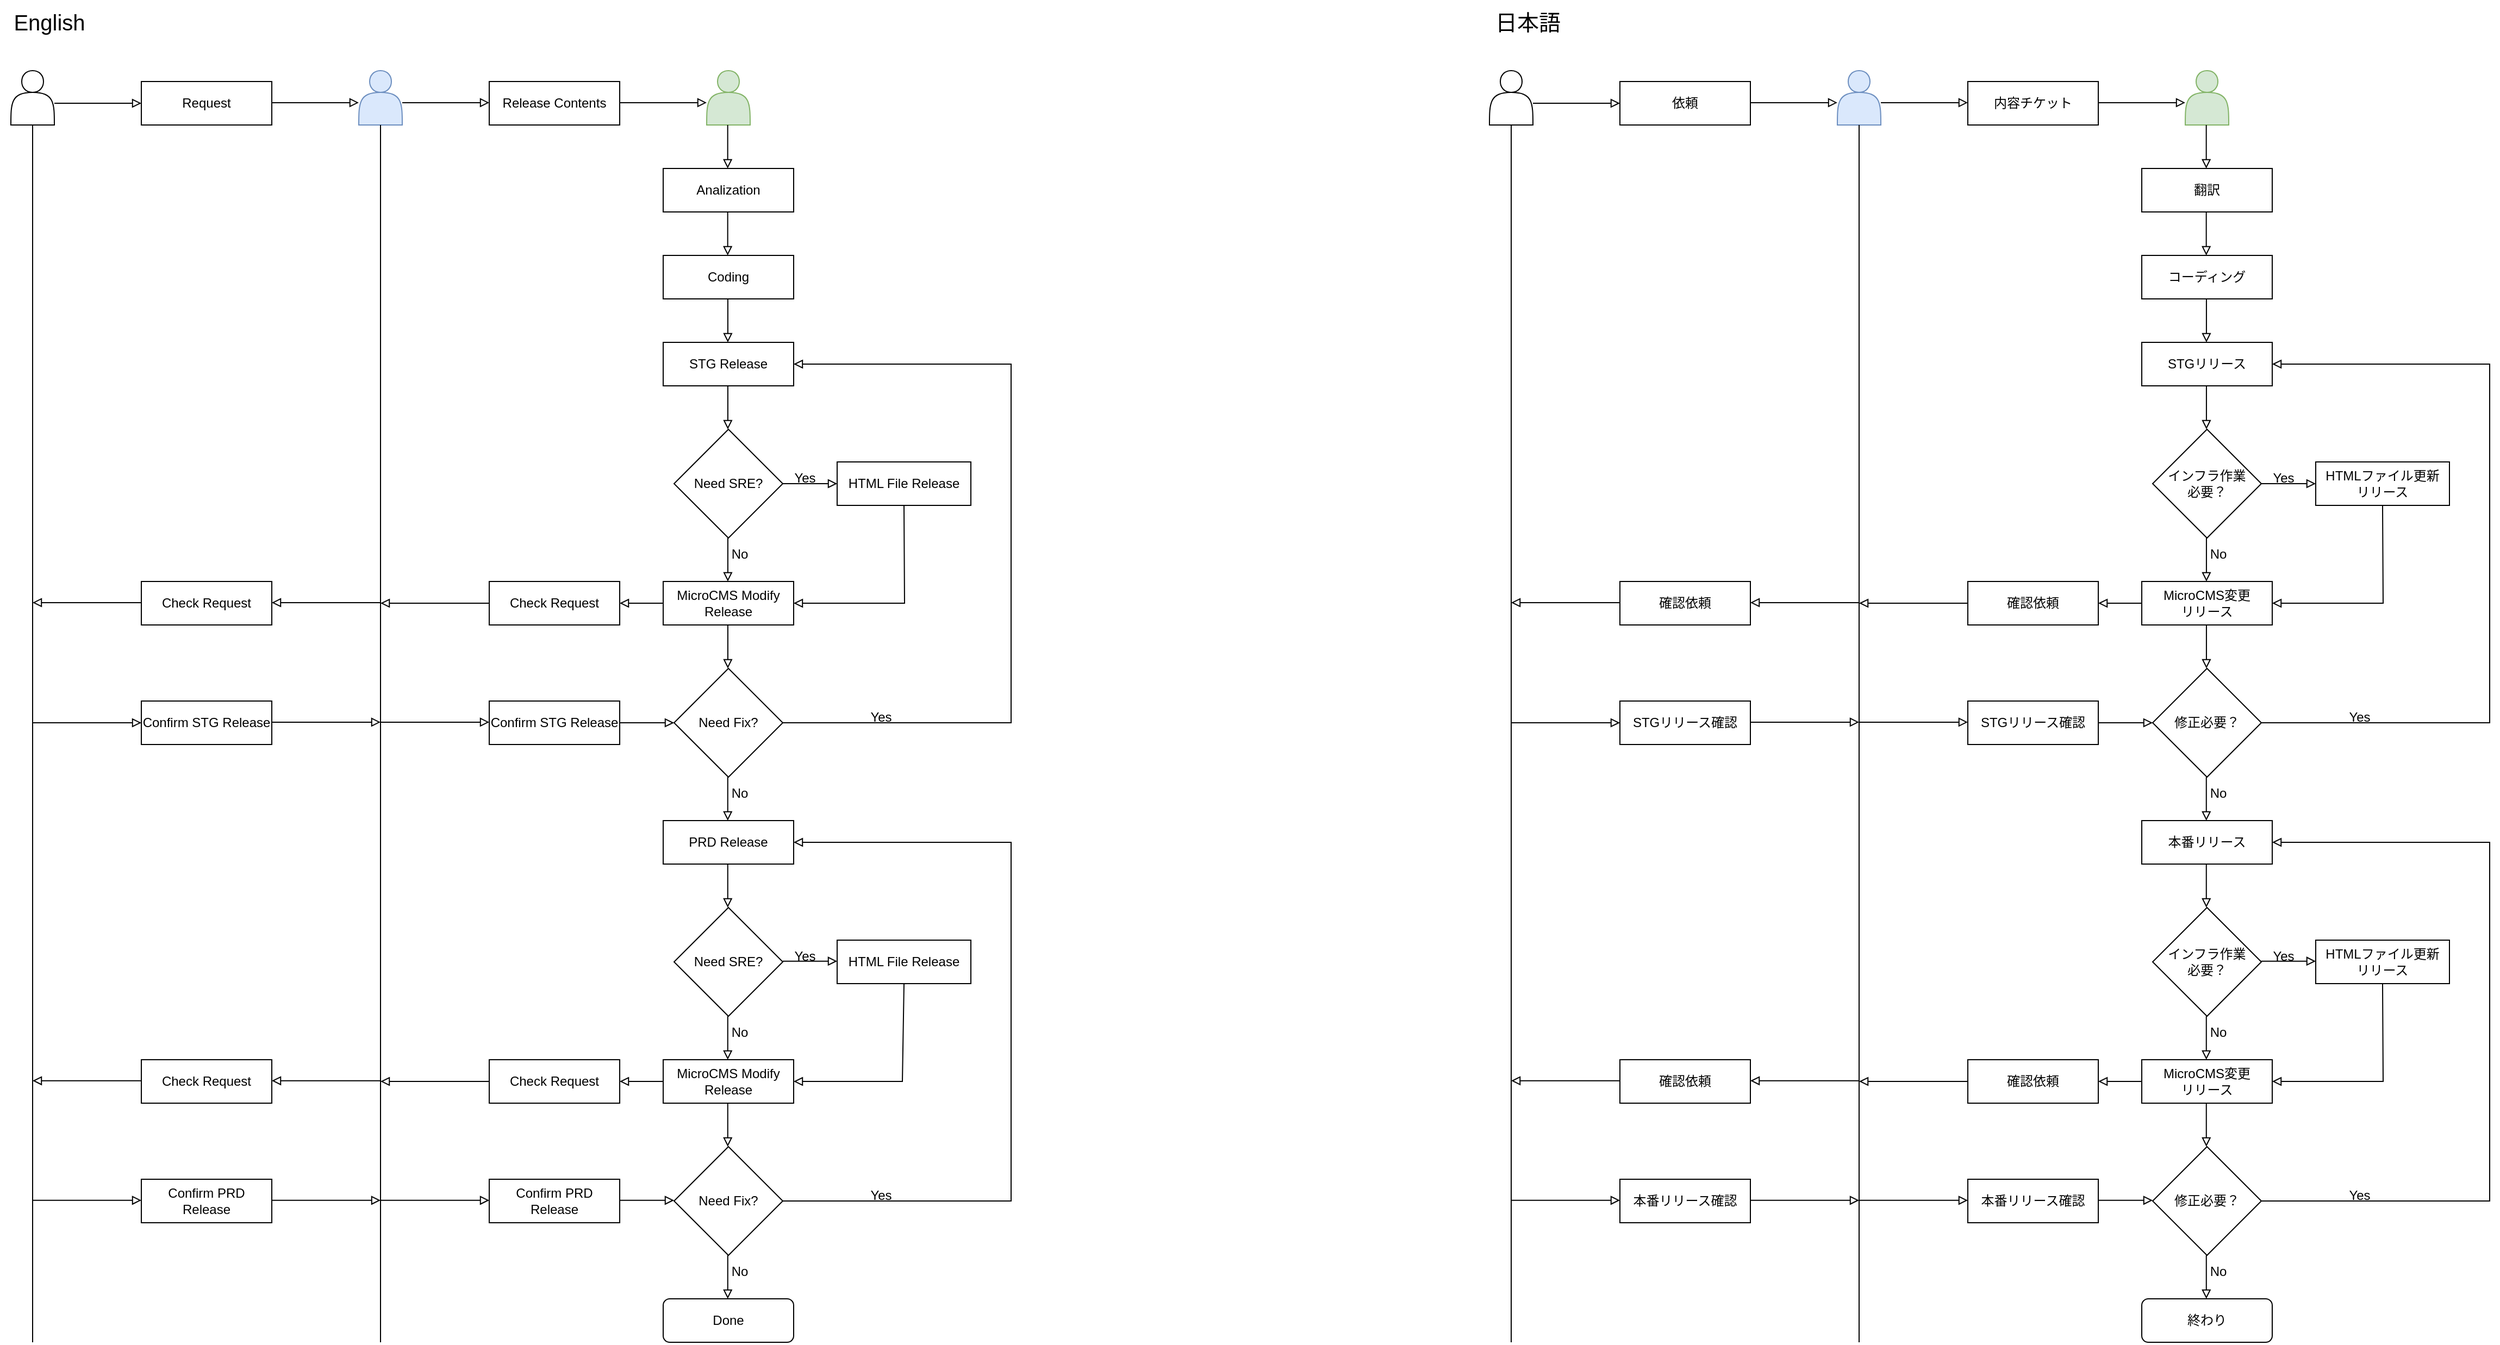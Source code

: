 <mxfile version="27.1.5">
  <diagram name="Page-1" id="25SS0v0TBwh7kEfDEy2a">
    <mxGraphModel dx="2605" dy="1803" grid="1" gridSize="10" guides="1" tooltips="1" connect="1" arrows="1" fold="1" page="0" pageScale="1" pageWidth="1654" pageHeight="1169" math="0" shadow="0">
      <root>
        <mxCell id="0" />
        <mxCell id="1" parent="0" />
        <mxCell id="z0W3k5TJHpG6s-W8FYQL-1" value="" style="shape=actor;whiteSpace=wrap;html=1;" vertex="1" parent="1">
          <mxGeometry x="40" y="-50" width="40" height="50" as="geometry" />
        </mxCell>
        <mxCell id="z0W3k5TJHpG6s-W8FYQL-2" value="" style="shape=actor;whiteSpace=wrap;html=1;fillColor=#dae8fc;strokeColor=#6c8ebf;" vertex="1" parent="1">
          <mxGeometry x="360" y="-50" width="40" height="50" as="geometry" />
        </mxCell>
        <mxCell id="z0W3k5TJHpG6s-W8FYQL-3" value="Request" style="rounded=0;whiteSpace=wrap;html=1;" vertex="1" parent="1">
          <mxGeometry x="160" y="-40" width="120" height="40" as="geometry" />
        </mxCell>
        <mxCell id="z0W3k5TJHpG6s-W8FYQL-4" value="" style="shape=actor;whiteSpace=wrap;html=1;fillColor=#d5e8d4;strokeColor=#82b366;" vertex="1" parent="1">
          <mxGeometry x="680" y="-50" width="40" height="50" as="geometry" />
        </mxCell>
        <mxCell id="z0W3k5TJHpG6s-W8FYQL-5" value="Release Contents" style="rounded=0;whiteSpace=wrap;html=1;" vertex="1" parent="1">
          <mxGeometry x="480" y="-40" width="120" height="40" as="geometry" />
        </mxCell>
        <mxCell id="z0W3k5TJHpG6s-W8FYQL-7" value="Coding" style="rounded=0;whiteSpace=wrap;html=1;" vertex="1" parent="1">
          <mxGeometry x="640" y="120" width="120" height="40" as="geometry" />
        </mxCell>
        <mxCell id="z0W3k5TJHpG6s-W8FYQL-10" value="STG Release" style="rounded=0;whiteSpace=wrap;html=1;" vertex="1" parent="1">
          <mxGeometry x="640" y="200" width="120" height="40" as="geometry" />
        </mxCell>
        <mxCell id="z0W3k5TJHpG6s-W8FYQL-11" value="Need SRE?" style="rhombus;whiteSpace=wrap;html=1;" vertex="1" parent="1">
          <mxGeometry x="650" y="280" width="100" height="100" as="geometry" />
        </mxCell>
        <mxCell id="z0W3k5TJHpG6s-W8FYQL-13" value="MicroCMS Modify Release" style="rounded=0;whiteSpace=wrap;html=1;" vertex="1" parent="1">
          <mxGeometry x="640" y="420" width="120" height="40" as="geometry" />
        </mxCell>
        <mxCell id="z0W3k5TJHpG6s-W8FYQL-14" value="HTML File Release" style="rounded=0;whiteSpace=wrap;html=1;" vertex="1" parent="1">
          <mxGeometry x="800" y="310" width="123" height="40" as="geometry" />
        </mxCell>
        <mxCell id="z0W3k5TJHpG6s-W8FYQL-16" value="Check Request" style="rounded=0;whiteSpace=wrap;html=1;" vertex="1" parent="1">
          <mxGeometry x="480" y="420" width="120" height="40" as="geometry" />
        </mxCell>
        <mxCell id="z0W3k5TJHpG6s-W8FYQL-17" value="" style="endArrow=none;html=1;rounded=0;entryX=0.5;entryY=1;entryDx=0;entryDy=0;" edge="1" parent="1" target="z0W3k5TJHpG6s-W8FYQL-2">
          <mxGeometry width="50" height="50" relative="1" as="geometry">
            <mxPoint x="380" y="1120" as="sourcePoint" />
            <mxPoint x="380" y="10" as="targetPoint" />
          </mxGeometry>
        </mxCell>
        <mxCell id="z0W3k5TJHpG6s-W8FYQL-18" value="" style="endArrow=none;html=1;rounded=0;entryX=0.5;entryY=1;entryDx=0;entryDy=0;" edge="1" parent="1" target="z0W3k5TJHpG6s-W8FYQL-1">
          <mxGeometry width="50" height="50" relative="1" as="geometry">
            <mxPoint x="60" y="1120" as="sourcePoint" />
            <mxPoint x="59.5" y="90" as="targetPoint" />
          </mxGeometry>
        </mxCell>
        <mxCell id="z0W3k5TJHpG6s-W8FYQL-19" value="Check Request" style="rounded=0;whiteSpace=wrap;html=1;" vertex="1" parent="1">
          <mxGeometry x="160" y="420" width="120" height="40" as="geometry" />
        </mxCell>
        <mxCell id="z0W3k5TJHpG6s-W8FYQL-20" value="Confirm STG Release" style="rounded=0;whiteSpace=wrap;html=1;" vertex="1" parent="1">
          <mxGeometry x="160" y="530" width="120" height="40" as="geometry" />
        </mxCell>
        <mxCell id="z0W3k5TJHpG6s-W8FYQL-21" value="Confirm STG Release" style="rounded=0;whiteSpace=wrap;html=1;" vertex="1" parent="1">
          <mxGeometry x="480" y="530" width="120" height="40" as="geometry" />
        </mxCell>
        <mxCell id="z0W3k5TJHpG6s-W8FYQL-23" value="Need SRE?" style="rhombus;whiteSpace=wrap;html=1;" vertex="1" parent="1">
          <mxGeometry x="650" y="720" width="100" height="100" as="geometry" />
        </mxCell>
        <mxCell id="z0W3k5TJHpG6s-W8FYQL-24" value="Need Fix?" style="rhombus;whiteSpace=wrap;html=1;" vertex="1" parent="1">
          <mxGeometry x="650" y="500" width="100" height="100" as="geometry" />
        </mxCell>
        <mxCell id="z0W3k5TJHpG6s-W8FYQL-25" value="PRD Release" style="rounded=0;whiteSpace=wrap;html=1;" vertex="1" parent="1">
          <mxGeometry x="640" y="640" width="120" height="40" as="geometry" />
        </mxCell>
        <mxCell id="z0W3k5TJHpG6s-W8FYQL-26" value="HTML File Release" style="rounded=0;whiteSpace=wrap;html=1;" vertex="1" parent="1">
          <mxGeometry x="800" y="750" width="123" height="40" as="geometry" />
        </mxCell>
        <mxCell id="z0W3k5TJHpG6s-W8FYQL-27" value="MicroCMS Modify Release" style="rounded=0;whiteSpace=wrap;html=1;" vertex="1" parent="1">
          <mxGeometry x="640" y="860" width="120" height="40" as="geometry" />
        </mxCell>
        <mxCell id="z0W3k5TJHpG6s-W8FYQL-28" value="Check Request" style="rounded=0;whiteSpace=wrap;html=1;" vertex="1" parent="1">
          <mxGeometry x="480" y="860" width="120" height="40" as="geometry" />
        </mxCell>
        <mxCell id="z0W3k5TJHpG6s-W8FYQL-29" value="Check Request" style="rounded=0;whiteSpace=wrap;html=1;" vertex="1" parent="1">
          <mxGeometry x="160" y="860" width="120" height="40" as="geometry" />
        </mxCell>
        <mxCell id="z0W3k5TJHpG6s-W8FYQL-30" value="Confirm PRD Release" style="rounded=0;whiteSpace=wrap;html=1;" vertex="1" parent="1">
          <mxGeometry x="160" y="970" width="120" height="40" as="geometry" />
        </mxCell>
        <mxCell id="z0W3k5TJHpG6s-W8FYQL-31" value="Confirm PRD Release" style="rounded=0;whiteSpace=wrap;html=1;" vertex="1" parent="1">
          <mxGeometry x="480" y="970" width="120" height="40" as="geometry" />
        </mxCell>
        <mxCell id="z0W3k5TJHpG6s-W8FYQL-32" value="Need Fix?" style="rhombus;whiteSpace=wrap;html=1;" vertex="1" parent="1">
          <mxGeometry x="650" y="940" width="100" height="100" as="geometry" />
        </mxCell>
        <mxCell id="z0W3k5TJHpG6s-W8FYQL-34" value="" style="endArrow=block;html=1;rounded=0;endFill=0;entryX=0;entryY=0.5;entryDx=0;entryDy=0;" edge="1" parent="1" target="z0W3k5TJHpG6s-W8FYQL-3">
          <mxGeometry width="50" height="50" relative="1" as="geometry">
            <mxPoint x="80" y="-20" as="sourcePoint" />
            <mxPoint x="150" y="-20" as="targetPoint" />
          </mxGeometry>
        </mxCell>
        <mxCell id="z0W3k5TJHpG6s-W8FYQL-35" value="" style="endArrow=block;html=1;rounded=0;endFill=0;entryX=0;entryY=0.5;entryDx=0;entryDy=0;" edge="1" parent="1">
          <mxGeometry width="50" height="50" relative="1" as="geometry">
            <mxPoint x="280" y="-20.53" as="sourcePoint" />
            <mxPoint x="360" y="-20.53" as="targetPoint" />
          </mxGeometry>
        </mxCell>
        <mxCell id="z0W3k5TJHpG6s-W8FYQL-36" value="" style="endArrow=block;html=1;rounded=0;endFill=0;entryX=0;entryY=0.5;entryDx=0;entryDy=0;" edge="1" parent="1">
          <mxGeometry width="50" height="50" relative="1" as="geometry">
            <mxPoint x="400" y="-20.53" as="sourcePoint" />
            <mxPoint x="480" y="-20.53" as="targetPoint" />
          </mxGeometry>
        </mxCell>
        <mxCell id="z0W3k5TJHpG6s-W8FYQL-37" value="" style="endArrow=block;html=1;rounded=0;endFill=0;entryX=0;entryY=0.5;entryDx=0;entryDy=0;" edge="1" parent="1">
          <mxGeometry width="50" height="50" relative="1" as="geometry">
            <mxPoint x="600" y="-20.53" as="sourcePoint" />
            <mxPoint x="680" y="-20.53" as="targetPoint" />
          </mxGeometry>
        </mxCell>
        <mxCell id="z0W3k5TJHpG6s-W8FYQL-40" value="" style="endArrow=block;html=1;rounded=0;endFill=0;" edge="1" parent="1">
          <mxGeometry width="50" height="50" relative="1" as="geometry">
            <mxPoint x="699.47" y="160" as="sourcePoint" />
            <mxPoint x="699.47" y="200" as="targetPoint" />
          </mxGeometry>
        </mxCell>
        <mxCell id="z0W3k5TJHpG6s-W8FYQL-41" value="" style="endArrow=block;html=1;rounded=0;endFill=0;" edge="1" parent="1">
          <mxGeometry width="50" height="50" relative="1" as="geometry">
            <mxPoint x="699.47" y="240" as="sourcePoint" />
            <mxPoint x="699.47" y="280" as="targetPoint" />
          </mxGeometry>
        </mxCell>
        <mxCell id="z0W3k5TJHpG6s-W8FYQL-42" value="" style="endArrow=block;html=1;rounded=0;endFill=0;" edge="1" parent="1">
          <mxGeometry width="50" height="50" relative="1" as="geometry">
            <mxPoint x="699.47" y="380" as="sourcePoint" />
            <mxPoint x="699.47" y="420" as="targetPoint" />
          </mxGeometry>
        </mxCell>
        <mxCell id="z0W3k5TJHpG6s-W8FYQL-43" value="" style="endArrow=block;html=1;rounded=0;endFill=0;" edge="1" parent="1">
          <mxGeometry width="50" height="50" relative="1" as="geometry">
            <mxPoint x="699.47" y="460" as="sourcePoint" />
            <mxPoint x="699.47" y="500" as="targetPoint" />
          </mxGeometry>
        </mxCell>
        <mxCell id="z0W3k5TJHpG6s-W8FYQL-44" value="" style="endArrow=block;html=1;rounded=0;endFill=0;exitX=0;exitY=0.5;exitDx=0;exitDy=0;entryX=1;entryY=0.5;entryDx=0;entryDy=0;" edge="1" parent="1" source="z0W3k5TJHpG6s-W8FYQL-13" target="z0W3k5TJHpG6s-W8FYQL-16">
          <mxGeometry width="50" height="50" relative="1" as="geometry">
            <mxPoint x="800" y="460" as="sourcePoint" />
            <mxPoint x="800" y="500" as="targetPoint" />
          </mxGeometry>
        </mxCell>
        <mxCell id="z0W3k5TJHpG6s-W8FYQL-45" value="" style="endArrow=block;html=1;rounded=0;endFill=0;exitX=0;exitY=0.5;exitDx=0;exitDy=0;" edge="1" parent="1" source="z0W3k5TJHpG6s-W8FYQL-16">
          <mxGeometry width="50" height="50" relative="1" as="geometry">
            <mxPoint x="870" y="420" as="sourcePoint" />
            <mxPoint x="380" y="440" as="targetPoint" />
          </mxGeometry>
        </mxCell>
        <mxCell id="z0W3k5TJHpG6s-W8FYQL-46" value="" style="endArrow=block;html=1;rounded=0;endFill=0;exitX=0;exitY=0.5;exitDx=0;exitDy=0;" edge="1" parent="1">
          <mxGeometry width="50" height="50" relative="1" as="geometry">
            <mxPoint x="380" y="439.47" as="sourcePoint" />
            <mxPoint x="280" y="439.47" as="targetPoint" />
          </mxGeometry>
        </mxCell>
        <mxCell id="z0W3k5TJHpG6s-W8FYQL-47" value="" style="endArrow=block;html=1;rounded=0;endFill=0;exitX=0;exitY=0.5;exitDx=0;exitDy=0;" edge="1" parent="1">
          <mxGeometry width="50" height="50" relative="1" as="geometry">
            <mxPoint x="160" y="439.47" as="sourcePoint" />
            <mxPoint x="60" y="439.47" as="targetPoint" />
          </mxGeometry>
        </mxCell>
        <mxCell id="z0W3k5TJHpG6s-W8FYQL-48" value="" style="endArrow=block;html=1;rounded=0;endFill=0;entryX=0;entryY=0.5;entryDx=0;entryDy=0;" edge="1" parent="1" target="z0W3k5TJHpG6s-W8FYQL-20">
          <mxGeometry width="50" height="50" relative="1" as="geometry">
            <mxPoint x="60" y="550" as="sourcePoint" />
            <mxPoint x="300" y="350" as="targetPoint" />
          </mxGeometry>
        </mxCell>
        <mxCell id="z0W3k5TJHpG6s-W8FYQL-50" value="" style="endArrow=block;html=1;rounded=0;endFill=0;entryX=0;entryY=0.5;entryDx=0;entryDy=0;" edge="1" parent="1">
          <mxGeometry width="50" height="50" relative="1" as="geometry">
            <mxPoint x="280" y="549.47" as="sourcePoint" />
            <mxPoint x="380" y="549.47" as="targetPoint" />
          </mxGeometry>
        </mxCell>
        <mxCell id="z0W3k5TJHpG6s-W8FYQL-51" value="" style="endArrow=block;html=1;rounded=0;endFill=0;entryX=0;entryY=0.5;entryDx=0;entryDy=0;" edge="1" parent="1">
          <mxGeometry width="50" height="50" relative="1" as="geometry">
            <mxPoint x="380" y="549.47" as="sourcePoint" />
            <mxPoint x="480" y="549.47" as="targetPoint" />
          </mxGeometry>
        </mxCell>
        <mxCell id="z0W3k5TJHpG6s-W8FYQL-52" value="" style="endArrow=block;html=1;rounded=0;endFill=0;exitX=1;exitY=0.5;exitDx=0;exitDy=0;entryX=0;entryY=0.5;entryDx=0;entryDy=0;" edge="1" parent="1" source="z0W3k5TJHpG6s-W8FYQL-21" target="z0W3k5TJHpG6s-W8FYQL-24">
          <mxGeometry width="50" height="50" relative="1" as="geometry">
            <mxPoint x="660" y="510" as="sourcePoint" />
            <mxPoint x="620" y="510" as="targetPoint" />
          </mxGeometry>
        </mxCell>
        <mxCell id="z0W3k5TJHpG6s-W8FYQL-53" value="" style="endArrow=block;html=1;rounded=0;endFill=0;exitX=1;exitY=0.5;exitDx=0;exitDy=0;entryX=1;entryY=0.5;entryDx=0;entryDy=0;" edge="1" parent="1" source="z0W3k5TJHpG6s-W8FYQL-24" target="z0W3k5TJHpG6s-W8FYQL-10">
          <mxGeometry width="50" height="50" relative="1" as="geometry">
            <mxPoint x="870" y="530" as="sourcePoint" />
            <mxPoint x="830" y="530" as="targetPoint" />
            <Array as="points">
              <mxPoint x="960" y="550" />
              <mxPoint x="960" y="220" />
            </Array>
          </mxGeometry>
        </mxCell>
        <mxCell id="z0W3k5TJHpG6s-W8FYQL-55" value="" style="endArrow=block;html=1;rounded=0;endFill=0;exitX=1;exitY=0.5;exitDx=0;exitDy=0;entryX=0;entryY=0.5;entryDx=0;entryDy=0;" edge="1" parent="1" source="z0W3k5TJHpG6s-W8FYQL-11" target="z0W3k5TJHpG6s-W8FYQL-14">
          <mxGeometry width="50" height="50" relative="1" as="geometry">
            <mxPoint x="870" y="420" as="sourcePoint" />
            <mxPoint x="830" y="420" as="targetPoint" />
          </mxGeometry>
        </mxCell>
        <mxCell id="z0W3k5TJHpG6s-W8FYQL-56" value="Done" style="rounded=1;whiteSpace=wrap;html=1;" vertex="1" parent="1">
          <mxGeometry x="640" y="1080" width="120" height="40" as="geometry" />
        </mxCell>
        <mxCell id="z0W3k5TJHpG6s-W8FYQL-57" value="" style="endArrow=block;html=1;rounded=0;endFill=0;" edge="1" parent="1">
          <mxGeometry width="50" height="50" relative="1" as="geometry">
            <mxPoint x="699.38" y="600" as="sourcePoint" />
            <mxPoint x="699.38" y="640" as="targetPoint" />
          </mxGeometry>
        </mxCell>
        <mxCell id="z0W3k5TJHpG6s-W8FYQL-58" value="" style="endArrow=block;html=1;rounded=0;endFill=0;" edge="1" parent="1">
          <mxGeometry width="50" height="50" relative="1" as="geometry">
            <mxPoint x="699.38" y="680" as="sourcePoint" />
            <mxPoint x="699.38" y="720" as="targetPoint" />
          </mxGeometry>
        </mxCell>
        <mxCell id="z0W3k5TJHpG6s-W8FYQL-59" value="" style="endArrow=block;html=1;rounded=0;endFill=0;" edge="1" parent="1">
          <mxGeometry width="50" height="50" relative="1" as="geometry">
            <mxPoint x="699.38" y="820" as="sourcePoint" />
            <mxPoint x="699.38" y="860" as="targetPoint" />
          </mxGeometry>
        </mxCell>
        <mxCell id="z0W3k5TJHpG6s-W8FYQL-60" value="" style="endArrow=block;html=1;rounded=0;endFill=0;" edge="1" parent="1">
          <mxGeometry width="50" height="50" relative="1" as="geometry">
            <mxPoint x="699.38" y="900" as="sourcePoint" />
            <mxPoint x="699.38" y="940" as="targetPoint" />
          </mxGeometry>
        </mxCell>
        <mxCell id="z0W3k5TJHpG6s-W8FYQL-61" value="" style="endArrow=block;html=1;rounded=0;endFill=0;" edge="1" parent="1">
          <mxGeometry width="50" height="50" relative="1" as="geometry">
            <mxPoint x="699.38" y="1040" as="sourcePoint" />
            <mxPoint x="699.38" y="1080" as="targetPoint" />
          </mxGeometry>
        </mxCell>
        <mxCell id="z0W3k5TJHpG6s-W8FYQL-62" value="" style="endArrow=block;html=1;rounded=0;endFill=0;exitX=1;exitY=0.5;exitDx=0;exitDy=0;entryX=1;entryY=0.5;entryDx=0;entryDy=0;" edge="1" parent="1" source="z0W3k5TJHpG6s-W8FYQL-32" target="z0W3k5TJHpG6s-W8FYQL-25">
          <mxGeometry width="50" height="50" relative="1" as="geometry">
            <mxPoint x="910" y="980" as="sourcePoint" />
            <mxPoint x="910" y="1020" as="targetPoint" />
            <Array as="points">
              <mxPoint x="960" y="990" />
              <mxPoint x="960" y="660" />
            </Array>
          </mxGeometry>
        </mxCell>
        <mxCell id="z0W3k5TJHpG6s-W8FYQL-63" value="" style="endArrow=block;html=1;rounded=0;endFill=0;exitX=0.5;exitY=1;exitDx=0;exitDy=0;entryX=1;entryY=0.5;entryDx=0;entryDy=0;" edge="1" parent="1" source="z0W3k5TJHpG6s-W8FYQL-14" target="z0W3k5TJHpG6s-W8FYQL-13">
          <mxGeometry width="50" height="50" relative="1" as="geometry">
            <mxPoint x="840" y="400" as="sourcePoint" />
            <mxPoint x="890" y="400" as="targetPoint" />
            <Array as="points">
              <mxPoint x="862" y="440" />
            </Array>
          </mxGeometry>
        </mxCell>
        <mxCell id="z0W3k5TJHpG6s-W8FYQL-64" value="" style="endArrow=block;html=1;rounded=0;endFill=0;entryX=1;entryY=0.5;entryDx=0;entryDy=0;exitX=0;exitY=0.5;exitDx=0;exitDy=0;" edge="1" parent="1" source="z0W3k5TJHpG6s-W8FYQL-27" target="z0W3k5TJHpG6s-W8FYQL-28">
          <mxGeometry width="50" height="50" relative="1" as="geometry">
            <mxPoint x="840" y="890" as="sourcePoint" />
            <mxPoint x="840" y="930" as="targetPoint" />
          </mxGeometry>
        </mxCell>
        <mxCell id="z0W3k5TJHpG6s-W8FYQL-65" value="" style="endArrow=block;html=1;rounded=0;endFill=0;exitX=0;exitY=0.5;exitDx=0;exitDy=0;" edge="1" parent="1" source="z0W3k5TJHpG6s-W8FYQL-28">
          <mxGeometry width="50" height="50" relative="1" as="geometry">
            <mxPoint x="870" y="890" as="sourcePoint" />
            <mxPoint x="380" y="880" as="targetPoint" />
          </mxGeometry>
        </mxCell>
        <mxCell id="z0W3k5TJHpG6s-W8FYQL-66" value="" style="endArrow=block;html=1;rounded=0;endFill=0;exitX=0;exitY=0.5;exitDx=0;exitDy=0;" edge="1" parent="1">
          <mxGeometry width="50" height="50" relative="1" as="geometry">
            <mxPoint x="380" y="879.38" as="sourcePoint" />
            <mxPoint x="280" y="879.38" as="targetPoint" />
          </mxGeometry>
        </mxCell>
        <mxCell id="z0W3k5TJHpG6s-W8FYQL-67" value="" style="endArrow=block;html=1;rounded=0;endFill=0;exitX=0;exitY=0.5;exitDx=0;exitDy=0;" edge="1" parent="1">
          <mxGeometry width="50" height="50" relative="1" as="geometry">
            <mxPoint x="160" y="879.38" as="sourcePoint" />
            <mxPoint x="60" y="879.38" as="targetPoint" />
          </mxGeometry>
        </mxCell>
        <mxCell id="z0W3k5TJHpG6s-W8FYQL-68" value="" style="endArrow=block;html=1;rounded=0;endFill=0;entryX=0;entryY=0.5;entryDx=0;entryDy=0;" edge="1" parent="1">
          <mxGeometry width="50" height="50" relative="1" as="geometry">
            <mxPoint x="60" y="989.38" as="sourcePoint" />
            <mxPoint x="160" y="989.38" as="targetPoint" />
          </mxGeometry>
        </mxCell>
        <mxCell id="z0W3k5TJHpG6s-W8FYQL-69" value="" style="endArrow=block;html=1;rounded=0;endFill=0;entryX=0;entryY=0.5;entryDx=0;entryDy=0;" edge="1" parent="1">
          <mxGeometry width="50" height="50" relative="1" as="geometry">
            <mxPoint x="280" y="989.38" as="sourcePoint" />
            <mxPoint x="380" y="989.38" as="targetPoint" />
          </mxGeometry>
        </mxCell>
        <mxCell id="z0W3k5TJHpG6s-W8FYQL-70" value="" style="endArrow=block;html=1;rounded=0;endFill=0;entryX=0;entryY=0.5;entryDx=0;entryDy=0;" edge="1" parent="1">
          <mxGeometry width="50" height="50" relative="1" as="geometry">
            <mxPoint x="380" y="989.38" as="sourcePoint" />
            <mxPoint x="480" y="989.38" as="targetPoint" />
          </mxGeometry>
        </mxCell>
        <mxCell id="z0W3k5TJHpG6s-W8FYQL-72" value="" style="endArrow=block;html=1;rounded=0;endFill=0;exitX=1;exitY=0.5;exitDx=0;exitDy=0;entryX=0;entryY=0.5;entryDx=0;entryDy=0;" edge="1" parent="1">
          <mxGeometry width="50" height="50" relative="1" as="geometry">
            <mxPoint x="600" y="989.38" as="sourcePoint" />
            <mxPoint x="650" y="989.38" as="targetPoint" />
          </mxGeometry>
        </mxCell>
        <mxCell id="z0W3k5TJHpG6s-W8FYQL-73" value="" style="endArrow=block;html=1;rounded=0;endFill=0;exitX=1;exitY=0.5;exitDx=0;exitDy=0;entryX=0;entryY=0.5;entryDx=0;entryDy=0;" edge="1" parent="1">
          <mxGeometry width="50" height="50" relative="1" as="geometry">
            <mxPoint x="750" y="769.37" as="sourcePoint" />
            <mxPoint x="800" y="769.37" as="targetPoint" />
          </mxGeometry>
        </mxCell>
        <mxCell id="z0W3k5TJHpG6s-W8FYQL-74" value="" style="endArrow=block;html=1;rounded=0;endFill=0;exitX=0.5;exitY=1;exitDx=0;exitDy=0;entryX=1;entryY=0.5;entryDx=0;entryDy=0;" edge="1" parent="1" source="z0W3k5TJHpG6s-W8FYQL-26" target="z0W3k5TJHpG6s-W8FYQL-27">
          <mxGeometry width="50" height="50" relative="1" as="geometry">
            <mxPoint x="830" y="860" as="sourcePoint" />
            <mxPoint x="880" y="860" as="targetPoint" />
            <Array as="points">
              <mxPoint x="860" y="880" />
            </Array>
          </mxGeometry>
        </mxCell>
        <mxCell id="z0W3k5TJHpG6s-W8FYQL-75" value="No" style="text;html=1;align=center;verticalAlign=middle;resizable=0;points=[];autosize=1;strokeColor=none;fillColor=none;" vertex="1" parent="1">
          <mxGeometry x="690" y="380" width="40" height="30" as="geometry" />
        </mxCell>
        <mxCell id="z0W3k5TJHpG6s-W8FYQL-76" value="Yes" style="text;html=1;align=center;verticalAlign=middle;resizable=0;points=[];autosize=1;strokeColor=none;fillColor=none;" vertex="1" parent="1">
          <mxGeometry x="750" y="310" width="40" height="30" as="geometry" />
        </mxCell>
        <mxCell id="z0W3k5TJHpG6s-W8FYQL-77" value="No" style="text;html=1;align=center;verticalAlign=middle;resizable=0;points=[];autosize=1;strokeColor=none;fillColor=none;" vertex="1" parent="1">
          <mxGeometry x="690" y="600" width="40" height="30" as="geometry" />
        </mxCell>
        <mxCell id="z0W3k5TJHpG6s-W8FYQL-78" value="Yes" style="text;html=1;align=center;verticalAlign=middle;resizable=0;points=[];autosize=1;strokeColor=none;fillColor=none;" vertex="1" parent="1">
          <mxGeometry x="820" y="530" width="40" height="30" as="geometry" />
        </mxCell>
        <mxCell id="z0W3k5TJHpG6s-W8FYQL-79" value="No" style="text;html=1;align=center;verticalAlign=middle;resizable=0;points=[];autosize=1;strokeColor=none;fillColor=none;" vertex="1" parent="1">
          <mxGeometry x="690" y="820" width="40" height="30" as="geometry" />
        </mxCell>
        <mxCell id="z0W3k5TJHpG6s-W8FYQL-80" value="Yes" style="text;html=1;align=center;verticalAlign=middle;resizable=0;points=[];autosize=1;strokeColor=none;fillColor=none;" vertex="1" parent="1">
          <mxGeometry x="750" y="750" width="40" height="30" as="geometry" />
        </mxCell>
        <mxCell id="z0W3k5TJHpG6s-W8FYQL-81" value="No" style="text;html=1;align=center;verticalAlign=middle;resizable=0;points=[];autosize=1;strokeColor=none;fillColor=none;" vertex="1" parent="1">
          <mxGeometry x="690" y="1040" width="40" height="30" as="geometry" />
        </mxCell>
        <mxCell id="z0W3k5TJHpG6s-W8FYQL-82" value="Yes" style="text;html=1;align=center;verticalAlign=middle;resizable=0;points=[];autosize=1;strokeColor=none;fillColor=none;" vertex="1" parent="1">
          <mxGeometry x="820" y="970" width="40" height="30" as="geometry" />
        </mxCell>
        <mxCell id="z0W3k5TJHpG6s-W8FYQL-83" value="Analization" style="rounded=0;whiteSpace=wrap;html=1;" vertex="1" parent="1">
          <mxGeometry x="640" y="40" width="120" height="40" as="geometry" />
        </mxCell>
        <mxCell id="z0W3k5TJHpG6s-W8FYQL-86" value="" style="endArrow=block;html=1;rounded=0;endFill=0;" edge="1" parent="1">
          <mxGeometry width="50" height="50" relative="1" as="geometry">
            <mxPoint x="699.33" y="80" as="sourcePoint" />
            <mxPoint x="699.33" y="120" as="targetPoint" />
          </mxGeometry>
        </mxCell>
        <mxCell id="z0W3k5TJHpG6s-W8FYQL-88" value="" style="endArrow=block;html=1;rounded=0;endFill=0;" edge="1" parent="1">
          <mxGeometry width="50" height="50" relative="1" as="geometry">
            <mxPoint x="699.33" as="sourcePoint" />
            <mxPoint x="699.33" y="40" as="targetPoint" />
          </mxGeometry>
        </mxCell>
        <mxCell id="z0W3k5TJHpG6s-W8FYQL-89" value="" style="shape=actor;whiteSpace=wrap;html=1;" vertex="1" parent="1">
          <mxGeometry x="1400" y="-50" width="40" height="50" as="geometry" />
        </mxCell>
        <mxCell id="z0W3k5TJHpG6s-W8FYQL-90" value="" style="shape=actor;whiteSpace=wrap;html=1;fillColor=#dae8fc;strokeColor=#6c8ebf;" vertex="1" parent="1">
          <mxGeometry x="1720" y="-50" width="40" height="50" as="geometry" />
        </mxCell>
        <mxCell id="z0W3k5TJHpG6s-W8FYQL-91" value="依頼" style="rounded=0;whiteSpace=wrap;html=1;" vertex="1" parent="1">
          <mxGeometry x="1520" y="-40" width="120" height="40" as="geometry" />
        </mxCell>
        <mxCell id="z0W3k5TJHpG6s-W8FYQL-92" value="" style="shape=actor;whiteSpace=wrap;html=1;fillColor=#d5e8d4;strokeColor=#82b366;" vertex="1" parent="1">
          <mxGeometry x="2040" y="-50" width="40" height="50" as="geometry" />
        </mxCell>
        <mxCell id="z0W3k5TJHpG6s-W8FYQL-93" value="内容チケット" style="rounded=0;whiteSpace=wrap;html=1;" vertex="1" parent="1">
          <mxGeometry x="1840" y="-40" width="120" height="40" as="geometry" />
        </mxCell>
        <mxCell id="z0W3k5TJHpG6s-W8FYQL-94" value="コーディング" style="rounded=0;whiteSpace=wrap;html=1;" vertex="1" parent="1">
          <mxGeometry x="2000" y="120" width="120" height="40" as="geometry" />
        </mxCell>
        <mxCell id="z0W3k5TJHpG6s-W8FYQL-95" value="STGリリース" style="rounded=0;whiteSpace=wrap;html=1;" vertex="1" parent="1">
          <mxGeometry x="2000" y="200" width="120" height="40" as="geometry" />
        </mxCell>
        <mxCell id="z0W3k5TJHpG6s-W8FYQL-96" value="インフラ作業&lt;br&gt;&lt;div&gt;必要？&lt;/div&gt;" style="rhombus;whiteSpace=wrap;html=1;" vertex="1" parent="1">
          <mxGeometry x="2010" y="280" width="100" height="100" as="geometry" />
        </mxCell>
        <mxCell id="z0W3k5TJHpG6s-W8FYQL-97" value="MicroCMS変更&lt;br&gt;リリース" style="rounded=0;whiteSpace=wrap;html=1;" vertex="1" parent="1">
          <mxGeometry x="2000" y="420" width="120" height="40" as="geometry" />
        </mxCell>
        <mxCell id="z0W3k5TJHpG6s-W8FYQL-98" value="HTMLファイル更新&lt;br&gt;&lt;div&gt;&lt;span style=&quot;background-color: transparent; color: light-dark(rgb(0, 0, 0), rgb(255, 255, 255));&quot;&gt;リリース&lt;/span&gt;&lt;/div&gt;" style="rounded=0;whiteSpace=wrap;html=1;" vertex="1" parent="1">
          <mxGeometry x="2160" y="310" width="123" height="40" as="geometry" />
        </mxCell>
        <mxCell id="z0W3k5TJHpG6s-W8FYQL-99" value="確認依頼" style="rounded=0;whiteSpace=wrap;html=1;" vertex="1" parent="1">
          <mxGeometry x="1840" y="420" width="120" height="40" as="geometry" />
        </mxCell>
        <mxCell id="z0W3k5TJHpG6s-W8FYQL-100" value="" style="endArrow=none;html=1;rounded=0;entryX=0.5;entryY=1;entryDx=0;entryDy=0;" edge="1" parent="1" target="z0W3k5TJHpG6s-W8FYQL-90">
          <mxGeometry width="50" height="50" relative="1" as="geometry">
            <mxPoint x="1740" y="1120" as="sourcePoint" />
            <mxPoint x="1740" y="10" as="targetPoint" />
          </mxGeometry>
        </mxCell>
        <mxCell id="z0W3k5TJHpG6s-W8FYQL-101" value="" style="endArrow=none;html=1;rounded=0;entryX=0.5;entryY=1;entryDx=0;entryDy=0;" edge="1" parent="1" target="z0W3k5TJHpG6s-W8FYQL-89">
          <mxGeometry width="50" height="50" relative="1" as="geometry">
            <mxPoint x="1420" y="1120" as="sourcePoint" />
            <mxPoint x="1419.5" y="90" as="targetPoint" />
          </mxGeometry>
        </mxCell>
        <mxCell id="z0W3k5TJHpG6s-W8FYQL-102" value="確認依頼" style="rounded=0;whiteSpace=wrap;html=1;" vertex="1" parent="1">
          <mxGeometry x="1520" y="420" width="120" height="40" as="geometry" />
        </mxCell>
        <mxCell id="z0W3k5TJHpG6s-W8FYQL-103" value="STGリリース確認" style="rounded=0;whiteSpace=wrap;html=1;" vertex="1" parent="1">
          <mxGeometry x="1520" y="530" width="120" height="40" as="geometry" />
        </mxCell>
        <mxCell id="z0W3k5TJHpG6s-W8FYQL-104" value="STGリリース確認" style="rounded=0;whiteSpace=wrap;html=1;" vertex="1" parent="1">
          <mxGeometry x="1840" y="530" width="120" height="40" as="geometry" />
        </mxCell>
        <mxCell id="z0W3k5TJHpG6s-W8FYQL-105" value="インフラ作業&lt;br&gt;&lt;div&gt;必要？&lt;/div&gt;" style="rhombus;whiteSpace=wrap;html=1;" vertex="1" parent="1">
          <mxGeometry x="2010" y="720" width="100" height="100" as="geometry" />
        </mxCell>
        <mxCell id="z0W3k5TJHpG6s-W8FYQL-106" value="修正必要？" style="rhombus;whiteSpace=wrap;html=1;" vertex="1" parent="1">
          <mxGeometry x="2010" y="500" width="100" height="100" as="geometry" />
        </mxCell>
        <mxCell id="z0W3k5TJHpG6s-W8FYQL-107" value="本番リリース" style="rounded=0;whiteSpace=wrap;html=1;" vertex="1" parent="1">
          <mxGeometry x="2000" y="640" width="120" height="40" as="geometry" />
        </mxCell>
        <mxCell id="z0W3k5TJHpG6s-W8FYQL-108" value="HTMLファイル更新&lt;br&gt;&lt;div&gt;&lt;span style=&quot;background-color: transparent; color: light-dark(rgb(0, 0, 0), rgb(255, 255, 255));&quot;&gt;リリース&lt;/span&gt;&lt;/div&gt;" style="rounded=0;whiteSpace=wrap;html=1;" vertex="1" parent="1">
          <mxGeometry x="2160" y="750" width="123" height="40" as="geometry" />
        </mxCell>
        <mxCell id="z0W3k5TJHpG6s-W8FYQL-109" value="MicroCMS変更&lt;br&gt;リリース" style="rounded=0;whiteSpace=wrap;html=1;" vertex="1" parent="1">
          <mxGeometry x="2000" y="860" width="120" height="40" as="geometry" />
        </mxCell>
        <mxCell id="z0W3k5TJHpG6s-W8FYQL-110" value="確認依頼" style="rounded=0;whiteSpace=wrap;html=1;" vertex="1" parent="1">
          <mxGeometry x="1840" y="860" width="120" height="40" as="geometry" />
        </mxCell>
        <mxCell id="z0W3k5TJHpG6s-W8FYQL-111" value="確認依頼" style="rounded=0;whiteSpace=wrap;html=1;" vertex="1" parent="1">
          <mxGeometry x="1520" y="860" width="120" height="40" as="geometry" />
        </mxCell>
        <mxCell id="z0W3k5TJHpG6s-W8FYQL-112" value="本番リリース確認" style="rounded=0;whiteSpace=wrap;html=1;" vertex="1" parent="1">
          <mxGeometry x="1520" y="970" width="120" height="40" as="geometry" />
        </mxCell>
        <mxCell id="z0W3k5TJHpG6s-W8FYQL-113" value="本番リリース確認" style="rounded=0;whiteSpace=wrap;html=1;" vertex="1" parent="1">
          <mxGeometry x="1840" y="970" width="120" height="40" as="geometry" />
        </mxCell>
        <mxCell id="z0W3k5TJHpG6s-W8FYQL-114" value="修正必要？" style="rhombus;whiteSpace=wrap;html=1;" vertex="1" parent="1">
          <mxGeometry x="2010" y="940" width="100" height="100" as="geometry" />
        </mxCell>
        <mxCell id="z0W3k5TJHpG6s-W8FYQL-115" value="" style="endArrow=block;html=1;rounded=0;endFill=0;entryX=0;entryY=0.5;entryDx=0;entryDy=0;" edge="1" parent="1" target="z0W3k5TJHpG6s-W8FYQL-91">
          <mxGeometry width="50" height="50" relative="1" as="geometry">
            <mxPoint x="1440" y="-20" as="sourcePoint" />
            <mxPoint x="1510" y="-20" as="targetPoint" />
          </mxGeometry>
        </mxCell>
        <mxCell id="z0W3k5TJHpG6s-W8FYQL-116" value="" style="endArrow=block;html=1;rounded=0;endFill=0;entryX=0;entryY=0.5;entryDx=0;entryDy=0;" edge="1" parent="1">
          <mxGeometry width="50" height="50" relative="1" as="geometry">
            <mxPoint x="1640" y="-20.53" as="sourcePoint" />
            <mxPoint x="1720" y="-20.53" as="targetPoint" />
          </mxGeometry>
        </mxCell>
        <mxCell id="z0W3k5TJHpG6s-W8FYQL-117" value="" style="endArrow=block;html=1;rounded=0;endFill=0;entryX=0;entryY=0.5;entryDx=0;entryDy=0;" edge="1" parent="1">
          <mxGeometry width="50" height="50" relative="1" as="geometry">
            <mxPoint x="1760" y="-20.53" as="sourcePoint" />
            <mxPoint x="1840" y="-20.53" as="targetPoint" />
          </mxGeometry>
        </mxCell>
        <mxCell id="z0W3k5TJHpG6s-W8FYQL-118" value="" style="endArrow=block;html=1;rounded=0;endFill=0;entryX=0;entryY=0.5;entryDx=0;entryDy=0;" edge="1" parent="1">
          <mxGeometry width="50" height="50" relative="1" as="geometry">
            <mxPoint x="1960" y="-20.53" as="sourcePoint" />
            <mxPoint x="2040" y="-20.53" as="targetPoint" />
          </mxGeometry>
        </mxCell>
        <mxCell id="z0W3k5TJHpG6s-W8FYQL-119" value="" style="endArrow=block;html=1;rounded=0;endFill=0;" edge="1" parent="1">
          <mxGeometry width="50" height="50" relative="1" as="geometry">
            <mxPoint x="2059.47" y="160" as="sourcePoint" />
            <mxPoint x="2059.47" y="200" as="targetPoint" />
          </mxGeometry>
        </mxCell>
        <mxCell id="z0W3k5TJHpG6s-W8FYQL-120" value="" style="endArrow=block;html=1;rounded=0;endFill=0;" edge="1" parent="1">
          <mxGeometry width="50" height="50" relative="1" as="geometry">
            <mxPoint x="2059.47" y="240" as="sourcePoint" />
            <mxPoint x="2059.47" y="280" as="targetPoint" />
          </mxGeometry>
        </mxCell>
        <mxCell id="z0W3k5TJHpG6s-W8FYQL-121" value="" style="endArrow=block;html=1;rounded=0;endFill=0;" edge="1" parent="1">
          <mxGeometry width="50" height="50" relative="1" as="geometry">
            <mxPoint x="2059.47" y="380" as="sourcePoint" />
            <mxPoint x="2059.47" y="420" as="targetPoint" />
          </mxGeometry>
        </mxCell>
        <mxCell id="z0W3k5TJHpG6s-W8FYQL-122" value="" style="endArrow=block;html=1;rounded=0;endFill=0;" edge="1" parent="1">
          <mxGeometry width="50" height="50" relative="1" as="geometry">
            <mxPoint x="2059.47" y="460" as="sourcePoint" />
            <mxPoint x="2059.47" y="500" as="targetPoint" />
          </mxGeometry>
        </mxCell>
        <mxCell id="z0W3k5TJHpG6s-W8FYQL-123" value="" style="endArrow=block;html=1;rounded=0;endFill=0;exitX=0;exitY=0.5;exitDx=0;exitDy=0;entryX=1;entryY=0.5;entryDx=0;entryDy=0;" edge="1" parent="1" source="z0W3k5TJHpG6s-W8FYQL-97" target="z0W3k5TJHpG6s-W8FYQL-99">
          <mxGeometry width="50" height="50" relative="1" as="geometry">
            <mxPoint x="2160" y="460" as="sourcePoint" />
            <mxPoint x="2160" y="500" as="targetPoint" />
          </mxGeometry>
        </mxCell>
        <mxCell id="z0W3k5TJHpG6s-W8FYQL-124" value="" style="endArrow=block;html=1;rounded=0;endFill=0;exitX=0;exitY=0.5;exitDx=0;exitDy=0;" edge="1" parent="1" source="z0W3k5TJHpG6s-W8FYQL-99">
          <mxGeometry width="50" height="50" relative="1" as="geometry">
            <mxPoint x="2230" y="420" as="sourcePoint" />
            <mxPoint x="1740" y="440" as="targetPoint" />
          </mxGeometry>
        </mxCell>
        <mxCell id="z0W3k5TJHpG6s-W8FYQL-125" value="" style="endArrow=block;html=1;rounded=0;endFill=0;exitX=0;exitY=0.5;exitDx=0;exitDy=0;" edge="1" parent="1">
          <mxGeometry width="50" height="50" relative="1" as="geometry">
            <mxPoint x="1740" y="439.47" as="sourcePoint" />
            <mxPoint x="1640" y="439.47" as="targetPoint" />
          </mxGeometry>
        </mxCell>
        <mxCell id="z0W3k5TJHpG6s-W8FYQL-126" value="" style="endArrow=block;html=1;rounded=0;endFill=0;exitX=0;exitY=0.5;exitDx=0;exitDy=0;" edge="1" parent="1">
          <mxGeometry width="50" height="50" relative="1" as="geometry">
            <mxPoint x="1520" y="439.47" as="sourcePoint" />
            <mxPoint x="1420" y="439.47" as="targetPoint" />
          </mxGeometry>
        </mxCell>
        <mxCell id="z0W3k5TJHpG6s-W8FYQL-127" value="" style="endArrow=block;html=1;rounded=0;endFill=0;entryX=0;entryY=0.5;entryDx=0;entryDy=0;" edge="1" parent="1" target="z0W3k5TJHpG6s-W8FYQL-103">
          <mxGeometry width="50" height="50" relative="1" as="geometry">
            <mxPoint x="1420" y="550" as="sourcePoint" />
            <mxPoint x="1660" y="350" as="targetPoint" />
          </mxGeometry>
        </mxCell>
        <mxCell id="z0W3k5TJHpG6s-W8FYQL-128" value="" style="endArrow=block;html=1;rounded=0;endFill=0;entryX=0;entryY=0.5;entryDx=0;entryDy=0;" edge="1" parent="1">
          <mxGeometry width="50" height="50" relative="1" as="geometry">
            <mxPoint x="1640" y="549.47" as="sourcePoint" />
            <mxPoint x="1740" y="549.47" as="targetPoint" />
          </mxGeometry>
        </mxCell>
        <mxCell id="z0W3k5TJHpG6s-W8FYQL-129" value="" style="endArrow=block;html=1;rounded=0;endFill=0;entryX=0;entryY=0.5;entryDx=0;entryDy=0;" edge="1" parent="1">
          <mxGeometry width="50" height="50" relative="1" as="geometry">
            <mxPoint x="1740" y="549.47" as="sourcePoint" />
            <mxPoint x="1840" y="549.47" as="targetPoint" />
          </mxGeometry>
        </mxCell>
        <mxCell id="z0W3k5TJHpG6s-W8FYQL-130" value="" style="endArrow=block;html=1;rounded=0;endFill=0;exitX=1;exitY=0.5;exitDx=0;exitDy=0;entryX=0;entryY=0.5;entryDx=0;entryDy=0;" edge="1" parent="1" source="z0W3k5TJHpG6s-W8FYQL-104" target="z0W3k5TJHpG6s-W8FYQL-106">
          <mxGeometry width="50" height="50" relative="1" as="geometry">
            <mxPoint x="2020" y="510" as="sourcePoint" />
            <mxPoint x="1980" y="510" as="targetPoint" />
          </mxGeometry>
        </mxCell>
        <mxCell id="z0W3k5TJHpG6s-W8FYQL-131" value="" style="endArrow=block;html=1;rounded=0;endFill=0;exitX=1;exitY=0.5;exitDx=0;exitDy=0;entryX=1;entryY=0.5;entryDx=0;entryDy=0;" edge="1" parent="1" source="z0W3k5TJHpG6s-W8FYQL-106" target="z0W3k5TJHpG6s-W8FYQL-95">
          <mxGeometry width="50" height="50" relative="1" as="geometry">
            <mxPoint x="2230" y="530" as="sourcePoint" />
            <mxPoint x="2190" y="530" as="targetPoint" />
            <Array as="points">
              <mxPoint x="2320" y="550" />
              <mxPoint x="2320" y="220" />
            </Array>
          </mxGeometry>
        </mxCell>
        <mxCell id="z0W3k5TJHpG6s-W8FYQL-132" value="" style="endArrow=block;html=1;rounded=0;endFill=0;exitX=1;exitY=0.5;exitDx=0;exitDy=0;entryX=0;entryY=0.5;entryDx=0;entryDy=0;" edge="1" parent="1" source="z0W3k5TJHpG6s-W8FYQL-96" target="z0W3k5TJHpG6s-W8FYQL-98">
          <mxGeometry width="50" height="50" relative="1" as="geometry">
            <mxPoint x="2230" y="420" as="sourcePoint" />
            <mxPoint x="2190" y="420" as="targetPoint" />
          </mxGeometry>
        </mxCell>
        <mxCell id="z0W3k5TJHpG6s-W8FYQL-133" value="終わり" style="rounded=1;whiteSpace=wrap;html=1;" vertex="1" parent="1">
          <mxGeometry x="2000" y="1080" width="120" height="40" as="geometry" />
        </mxCell>
        <mxCell id="z0W3k5TJHpG6s-W8FYQL-134" value="" style="endArrow=block;html=1;rounded=0;endFill=0;" edge="1" parent="1">
          <mxGeometry width="50" height="50" relative="1" as="geometry">
            <mxPoint x="2059.38" y="600" as="sourcePoint" />
            <mxPoint x="2059.38" y="640" as="targetPoint" />
          </mxGeometry>
        </mxCell>
        <mxCell id="z0W3k5TJHpG6s-W8FYQL-135" value="" style="endArrow=block;html=1;rounded=0;endFill=0;" edge="1" parent="1">
          <mxGeometry width="50" height="50" relative="1" as="geometry">
            <mxPoint x="2059.38" y="680" as="sourcePoint" />
            <mxPoint x="2059.38" y="720" as="targetPoint" />
          </mxGeometry>
        </mxCell>
        <mxCell id="z0W3k5TJHpG6s-W8FYQL-136" value="" style="endArrow=block;html=1;rounded=0;endFill=0;" edge="1" parent="1">
          <mxGeometry width="50" height="50" relative="1" as="geometry">
            <mxPoint x="2059.38" y="820" as="sourcePoint" />
            <mxPoint x="2059.38" y="860" as="targetPoint" />
          </mxGeometry>
        </mxCell>
        <mxCell id="z0W3k5TJHpG6s-W8FYQL-137" value="" style="endArrow=block;html=1;rounded=0;endFill=0;" edge="1" parent="1">
          <mxGeometry width="50" height="50" relative="1" as="geometry">
            <mxPoint x="2059.38" y="900" as="sourcePoint" />
            <mxPoint x="2059.38" y="940" as="targetPoint" />
          </mxGeometry>
        </mxCell>
        <mxCell id="z0W3k5TJHpG6s-W8FYQL-138" value="" style="endArrow=block;html=1;rounded=0;endFill=0;" edge="1" parent="1">
          <mxGeometry width="50" height="50" relative="1" as="geometry">
            <mxPoint x="2059.38" y="1040" as="sourcePoint" />
            <mxPoint x="2059.38" y="1080" as="targetPoint" />
          </mxGeometry>
        </mxCell>
        <mxCell id="z0W3k5TJHpG6s-W8FYQL-139" value="" style="endArrow=block;html=1;rounded=0;endFill=0;exitX=1;exitY=0.5;exitDx=0;exitDy=0;entryX=1;entryY=0.5;entryDx=0;entryDy=0;" edge="1" parent="1" source="z0W3k5TJHpG6s-W8FYQL-114" target="z0W3k5TJHpG6s-W8FYQL-107">
          <mxGeometry width="50" height="50" relative="1" as="geometry">
            <mxPoint x="2270" y="980" as="sourcePoint" />
            <mxPoint x="2270" y="1020" as="targetPoint" />
            <Array as="points">
              <mxPoint x="2320" y="990" />
              <mxPoint x="2320" y="660" />
            </Array>
          </mxGeometry>
        </mxCell>
        <mxCell id="z0W3k5TJHpG6s-W8FYQL-140" value="" style="endArrow=block;html=1;rounded=0;endFill=0;exitX=0.5;exitY=1;exitDx=0;exitDy=0;entryX=1;entryY=0.5;entryDx=0;entryDy=0;" edge="1" parent="1" source="z0W3k5TJHpG6s-W8FYQL-98" target="z0W3k5TJHpG6s-W8FYQL-97">
          <mxGeometry width="50" height="50" relative="1" as="geometry">
            <mxPoint x="2200" y="400" as="sourcePoint" />
            <mxPoint x="2250" y="400" as="targetPoint" />
            <Array as="points">
              <mxPoint x="2222" y="440" />
            </Array>
          </mxGeometry>
        </mxCell>
        <mxCell id="z0W3k5TJHpG6s-W8FYQL-141" value="" style="endArrow=block;html=1;rounded=0;endFill=0;entryX=1;entryY=0.5;entryDx=0;entryDy=0;exitX=0;exitY=0.5;exitDx=0;exitDy=0;" edge="1" parent="1" source="z0W3k5TJHpG6s-W8FYQL-109" target="z0W3k5TJHpG6s-W8FYQL-110">
          <mxGeometry width="50" height="50" relative="1" as="geometry">
            <mxPoint x="2200" y="890" as="sourcePoint" />
            <mxPoint x="2200" y="930" as="targetPoint" />
          </mxGeometry>
        </mxCell>
        <mxCell id="z0W3k5TJHpG6s-W8FYQL-142" value="" style="endArrow=block;html=1;rounded=0;endFill=0;exitX=0;exitY=0.5;exitDx=0;exitDy=0;" edge="1" parent="1" source="z0W3k5TJHpG6s-W8FYQL-110">
          <mxGeometry width="50" height="50" relative="1" as="geometry">
            <mxPoint x="2230" y="890" as="sourcePoint" />
            <mxPoint x="1740" y="880" as="targetPoint" />
          </mxGeometry>
        </mxCell>
        <mxCell id="z0W3k5TJHpG6s-W8FYQL-143" value="" style="endArrow=block;html=1;rounded=0;endFill=0;exitX=0;exitY=0.5;exitDx=0;exitDy=0;" edge="1" parent="1">
          <mxGeometry width="50" height="50" relative="1" as="geometry">
            <mxPoint x="1740" y="879.38" as="sourcePoint" />
            <mxPoint x="1640" y="879.38" as="targetPoint" />
          </mxGeometry>
        </mxCell>
        <mxCell id="z0W3k5TJHpG6s-W8FYQL-144" value="" style="endArrow=block;html=1;rounded=0;endFill=0;exitX=0;exitY=0.5;exitDx=0;exitDy=0;" edge="1" parent="1">
          <mxGeometry width="50" height="50" relative="1" as="geometry">
            <mxPoint x="1520" y="879.38" as="sourcePoint" />
            <mxPoint x="1420" y="879.38" as="targetPoint" />
          </mxGeometry>
        </mxCell>
        <mxCell id="z0W3k5TJHpG6s-W8FYQL-145" value="" style="endArrow=block;html=1;rounded=0;endFill=0;entryX=0;entryY=0.5;entryDx=0;entryDy=0;" edge="1" parent="1">
          <mxGeometry width="50" height="50" relative="1" as="geometry">
            <mxPoint x="1420" y="989.38" as="sourcePoint" />
            <mxPoint x="1520" y="989.38" as="targetPoint" />
          </mxGeometry>
        </mxCell>
        <mxCell id="z0W3k5TJHpG6s-W8FYQL-146" value="" style="endArrow=block;html=1;rounded=0;endFill=0;entryX=0;entryY=0.5;entryDx=0;entryDy=0;" edge="1" parent="1">
          <mxGeometry width="50" height="50" relative="1" as="geometry">
            <mxPoint x="1640" y="989.38" as="sourcePoint" />
            <mxPoint x="1740" y="989.38" as="targetPoint" />
          </mxGeometry>
        </mxCell>
        <mxCell id="z0W3k5TJHpG6s-W8FYQL-147" value="" style="endArrow=block;html=1;rounded=0;endFill=0;entryX=0;entryY=0.5;entryDx=0;entryDy=0;" edge="1" parent="1">
          <mxGeometry width="50" height="50" relative="1" as="geometry">
            <mxPoint x="1740" y="989.38" as="sourcePoint" />
            <mxPoint x="1840" y="989.38" as="targetPoint" />
          </mxGeometry>
        </mxCell>
        <mxCell id="z0W3k5TJHpG6s-W8FYQL-148" value="" style="endArrow=block;html=1;rounded=0;endFill=0;exitX=1;exitY=0.5;exitDx=0;exitDy=0;entryX=0;entryY=0.5;entryDx=0;entryDy=0;" edge="1" parent="1">
          <mxGeometry width="50" height="50" relative="1" as="geometry">
            <mxPoint x="1960" y="989.38" as="sourcePoint" />
            <mxPoint x="2010" y="989.38" as="targetPoint" />
          </mxGeometry>
        </mxCell>
        <mxCell id="z0W3k5TJHpG6s-W8FYQL-149" value="" style="endArrow=block;html=1;rounded=0;endFill=0;exitX=1;exitY=0.5;exitDx=0;exitDy=0;entryX=0;entryY=0.5;entryDx=0;entryDy=0;" edge="1" parent="1">
          <mxGeometry width="50" height="50" relative="1" as="geometry">
            <mxPoint x="2110" y="769.37" as="sourcePoint" />
            <mxPoint x="2160" y="769.37" as="targetPoint" />
          </mxGeometry>
        </mxCell>
        <mxCell id="z0W3k5TJHpG6s-W8FYQL-150" value="" style="endArrow=block;html=1;rounded=0;endFill=0;exitX=0.5;exitY=1;exitDx=0;exitDy=0;entryX=1;entryY=0.5;entryDx=0;entryDy=0;" edge="1" parent="1" source="z0W3k5TJHpG6s-W8FYQL-108" target="z0W3k5TJHpG6s-W8FYQL-109">
          <mxGeometry width="50" height="50" relative="1" as="geometry">
            <mxPoint x="2190" y="860" as="sourcePoint" />
            <mxPoint x="2240" y="860" as="targetPoint" />
            <Array as="points">
              <mxPoint x="2222" y="880" />
            </Array>
          </mxGeometry>
        </mxCell>
        <mxCell id="z0W3k5TJHpG6s-W8FYQL-151" value="No" style="text;html=1;align=center;verticalAlign=middle;resizable=0;points=[];autosize=1;strokeColor=none;fillColor=none;" vertex="1" parent="1">
          <mxGeometry x="2050" y="380" width="40" height="30" as="geometry" />
        </mxCell>
        <mxCell id="z0W3k5TJHpG6s-W8FYQL-152" value="Yes" style="text;html=1;align=center;verticalAlign=middle;resizable=0;points=[];autosize=1;strokeColor=none;fillColor=none;" vertex="1" parent="1">
          <mxGeometry x="2110" y="310" width="40" height="30" as="geometry" />
        </mxCell>
        <mxCell id="z0W3k5TJHpG6s-W8FYQL-153" value="No" style="text;html=1;align=center;verticalAlign=middle;resizable=0;points=[];autosize=1;strokeColor=none;fillColor=none;" vertex="1" parent="1">
          <mxGeometry x="2050" y="600" width="40" height="30" as="geometry" />
        </mxCell>
        <mxCell id="z0W3k5TJHpG6s-W8FYQL-154" value="Yes" style="text;html=1;align=center;verticalAlign=middle;resizable=0;points=[];autosize=1;strokeColor=none;fillColor=none;" vertex="1" parent="1">
          <mxGeometry x="2180" y="530" width="40" height="30" as="geometry" />
        </mxCell>
        <mxCell id="z0W3k5TJHpG6s-W8FYQL-155" value="No" style="text;html=1;align=center;verticalAlign=middle;resizable=0;points=[];autosize=1;strokeColor=none;fillColor=none;" vertex="1" parent="1">
          <mxGeometry x="2050" y="820" width="40" height="30" as="geometry" />
        </mxCell>
        <mxCell id="z0W3k5TJHpG6s-W8FYQL-156" value="Yes" style="text;html=1;align=center;verticalAlign=middle;resizable=0;points=[];autosize=1;strokeColor=none;fillColor=none;" vertex="1" parent="1">
          <mxGeometry x="2110" y="750" width="40" height="30" as="geometry" />
        </mxCell>
        <mxCell id="z0W3k5TJHpG6s-W8FYQL-157" value="No" style="text;html=1;align=center;verticalAlign=middle;resizable=0;points=[];autosize=1;strokeColor=none;fillColor=none;" vertex="1" parent="1">
          <mxGeometry x="2050" y="1040" width="40" height="30" as="geometry" />
        </mxCell>
        <mxCell id="z0W3k5TJHpG6s-W8FYQL-158" value="Yes" style="text;html=1;align=center;verticalAlign=middle;resizable=0;points=[];autosize=1;strokeColor=none;fillColor=none;" vertex="1" parent="1">
          <mxGeometry x="2180" y="970" width="40" height="30" as="geometry" />
        </mxCell>
        <mxCell id="z0W3k5TJHpG6s-W8FYQL-159" value="翻訳" style="rounded=0;whiteSpace=wrap;html=1;" vertex="1" parent="1">
          <mxGeometry x="2000" y="40" width="120" height="40" as="geometry" />
        </mxCell>
        <mxCell id="z0W3k5TJHpG6s-W8FYQL-160" value="" style="endArrow=block;html=1;rounded=0;endFill=0;" edge="1" parent="1">
          <mxGeometry width="50" height="50" relative="1" as="geometry">
            <mxPoint x="2059.33" y="80" as="sourcePoint" />
            <mxPoint x="2059.33" y="120" as="targetPoint" />
          </mxGeometry>
        </mxCell>
        <mxCell id="z0W3k5TJHpG6s-W8FYQL-161" value="" style="endArrow=block;html=1;rounded=0;endFill=0;" edge="1" parent="1">
          <mxGeometry width="50" height="50" relative="1" as="geometry">
            <mxPoint x="2059.33" as="sourcePoint" />
            <mxPoint x="2059.33" y="40" as="targetPoint" />
          </mxGeometry>
        </mxCell>
        <mxCell id="z0W3k5TJHpG6s-W8FYQL-162" value="English" style="text;html=1;align=center;verticalAlign=middle;resizable=0;points=[];autosize=1;strokeColor=none;fillColor=none;fontSize=20;" vertex="1" parent="1">
          <mxGeometry x="30" y="-115" width="90" height="40" as="geometry" />
        </mxCell>
        <mxCell id="z0W3k5TJHpG6s-W8FYQL-163" value="日本語" style="text;html=1;align=center;verticalAlign=middle;resizable=0;points=[];autosize=1;strokeColor=none;fillColor=none;fontSize=20;" vertex="1" parent="1">
          <mxGeometry x="1395" y="-115" width="80" height="40" as="geometry" />
        </mxCell>
      </root>
    </mxGraphModel>
  </diagram>
</mxfile>
